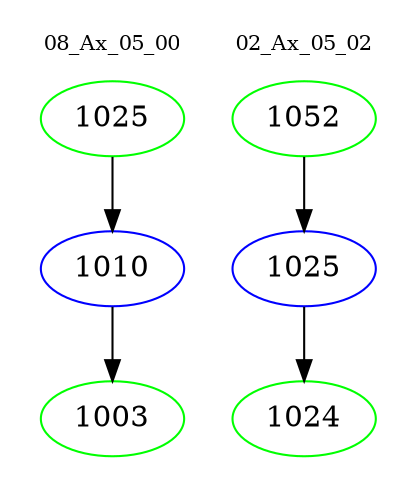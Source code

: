 digraph{
subgraph cluster_0 {
color = white
label = "08_Ax_05_00";
fontsize=10;
T0_1025 [label="1025", color="green"]
T0_1025 -> T0_1010 [color="black"]
T0_1010 [label="1010", color="blue"]
T0_1010 -> T0_1003 [color="black"]
T0_1003 [label="1003", color="green"]
}
subgraph cluster_1 {
color = white
label = "02_Ax_05_02";
fontsize=10;
T1_1052 [label="1052", color="green"]
T1_1052 -> T1_1025 [color="black"]
T1_1025 [label="1025", color="blue"]
T1_1025 -> T1_1024 [color="black"]
T1_1024 [label="1024", color="green"]
}
}
